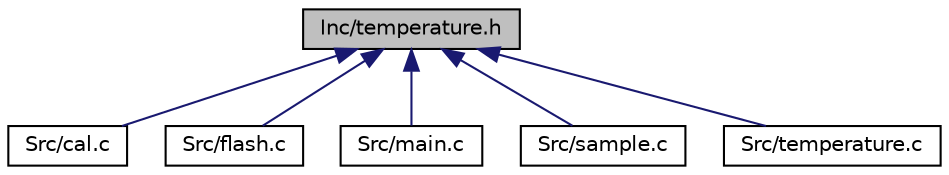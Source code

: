 digraph "Inc/temperature.h"
{
  edge [fontname="Helvetica",fontsize="10",labelfontname="Helvetica",labelfontsize="10"];
  node [fontname="Helvetica",fontsize="10",shape=record];
  Node1 [label="Inc/temperature.h",height=0.2,width=0.4,color="black", fillcolor="grey75", style="filled", fontcolor="black"];
  Node1 -> Node2 [dir="back",color="midnightblue",fontsize="10",style="solid",fontname="Helvetica"];
  Node2 [label="Src/cal.c",height=0.2,width=0.4,color="black", fillcolor="white", style="filled",URL="$cal_8c.html"];
  Node1 -> Node3 [dir="back",color="midnightblue",fontsize="10",style="solid",fontname="Helvetica"];
  Node3 [label="Src/flash.c",height=0.2,width=0.4,color="black", fillcolor="white", style="filled",URL="$flash_8c.html"];
  Node1 -> Node4 [dir="back",color="midnightblue",fontsize="10",style="solid",fontname="Helvetica"];
  Node4 [label="Src/main.c",height=0.2,width=0.4,color="black", fillcolor="white", style="filled",URL="$main_8c.html",tooltip=": Main program body "];
  Node1 -> Node5 [dir="back",color="midnightblue",fontsize="10",style="solid",fontname="Helvetica"];
  Node5 [label="Src/sample.c",height=0.2,width=0.4,color="black", fillcolor="white", style="filled",URL="$sample_8c.html"];
  Node1 -> Node6 [dir="back",color="midnightblue",fontsize="10",style="solid",fontname="Helvetica"];
  Node6 [label="Src/temperature.c",height=0.2,width=0.4,color="black", fillcolor="white", style="filled",URL="$temperature_8c.html"];
}
